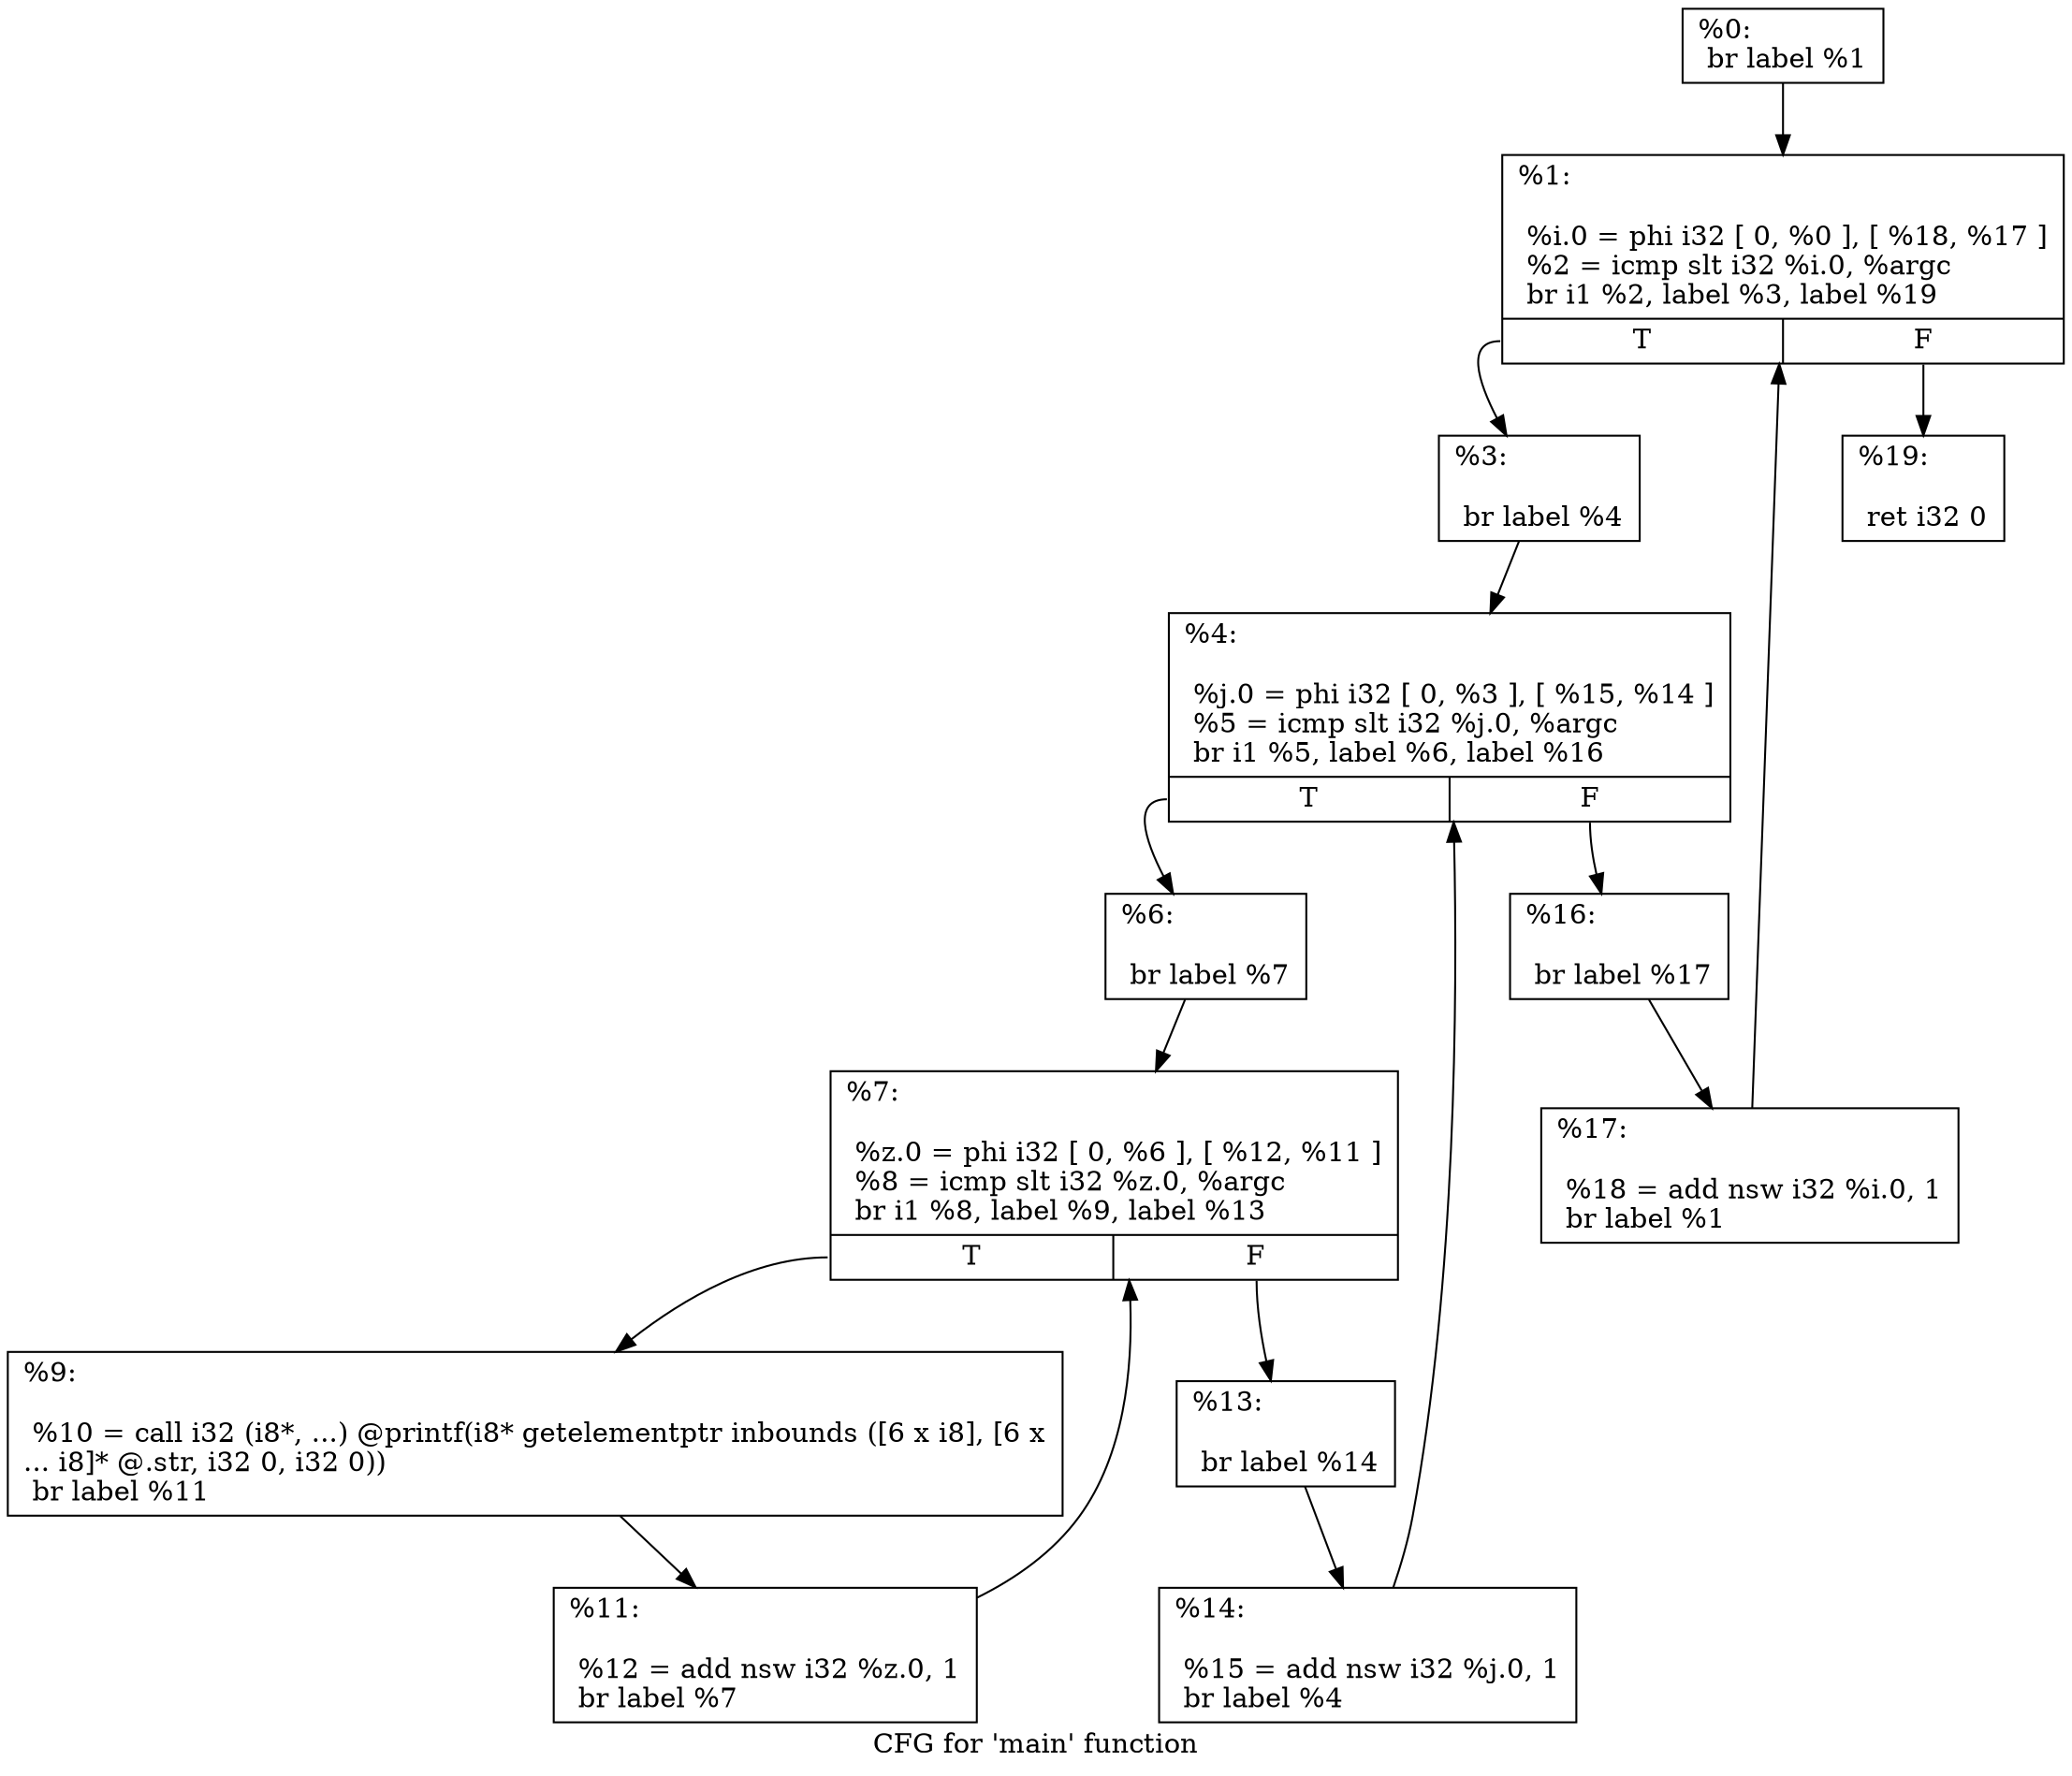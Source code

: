 digraph "CFG for 'main' function" {
	label="CFG for 'main' function";

	Node0x316ea80 [shape=record,label="{%0:\l  br label %1\l}"];
	Node0x316ea80 -> Node0x316ead0;
	Node0x316ead0 [shape=record,label="{%1:\l\l  %i.0 = phi i32 [ 0, %0 ], [ %18, %17 ]\l  %2 = icmp slt i32 %i.0, %argc\l  br i1 %2, label %3, label %19\l|{<s0>T|<s1>F}}"];
	Node0x316ead0:s0 -> Node0x316f400;
	Node0x316ead0:s1 -> Node0x316f490;
	Node0x316f400 [shape=record,label="{%3:\l\l  br label %4\l}"];
	Node0x316f400 -> Node0x316f5b0;
	Node0x316f5b0 [shape=record,label="{%4:\l\l  %j.0 = phi i32 [ 0, %3 ], [ %15, %14 ]\l  %5 = icmp slt i32 %j.0, %argc\l  br i1 %5, label %6, label %16\l|{<s0>T|<s1>F}}"];
	Node0x316f5b0:s0 -> Node0x316f8b0;
	Node0x316f5b0:s1 -> Node0x316f940;
	Node0x316f8b0 [shape=record,label="{%6:\l\l  br label %7\l}"];
	Node0x316f8b0 -> Node0x316fa60;
	Node0x316fa60 [shape=record,label="{%7:\l\l  %z.0 = phi i32 [ 0, %6 ], [ %12, %11 ]\l  %8 = icmp slt i32 %z.0, %argc\l  br i1 %8, label %9, label %13\l|{<s0>T|<s1>F}}"];
	Node0x316fa60:s0 -> Node0x316f660;
	Node0x316fa60:s1 -> Node0x316fe00;
	Node0x316f660 [shape=record,label="{%9:\l\l  %10 = call i32 (i8*, ...) @printf(i8* getelementptr inbounds ([6 x i8], [6 x\l... i8]* @.str, i32 0, i32 0))\l  br label %11\l}"];
	Node0x316f660 -> Node0x316fb50;
	Node0x316fb50 [shape=record,label="{%11:\l\l  %12 = add nsw i32 %z.0, 1\l  br label %7\l}"];
	Node0x316fb50 -> Node0x316fa60;
	Node0x316fe00 [shape=record,label="{%13:\l\l  br label %14\l}"];
	Node0x316fe00 -> Node0x316f6f0;
	Node0x316f6f0 [shape=record,label="{%14:\l\l  %15 = add nsw i32 %j.0, 1\l  br label %4\l}"];
	Node0x316f6f0 -> Node0x316f5b0;
	Node0x316f940 [shape=record,label="{%16:\l\l  br label %17\l}"];
	Node0x316f940 -> Node0x316f210;
	Node0x316f210 [shape=record,label="{%17:\l\l  %18 = add nsw i32 %i.0, 1\l  br label %1\l}"];
	Node0x316f210 -> Node0x316ead0;
	Node0x316f490 [shape=record,label="{%19:\l\l  ret i32 0\l}"];
}

